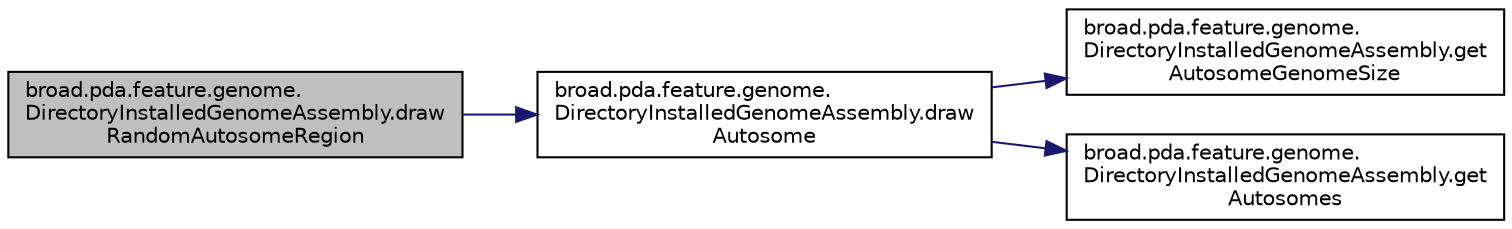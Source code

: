 digraph "broad.pda.feature.genome.DirectoryInstalledGenomeAssembly.drawRandomAutosomeRegion"
{
  edge [fontname="Helvetica",fontsize="10",labelfontname="Helvetica",labelfontsize="10"];
  node [fontname="Helvetica",fontsize="10",shape=record];
  rankdir="LR";
  Node1 [label="broad.pda.feature.genome.\lDirectoryInstalledGenomeAssembly.draw\lRandomAutosomeRegion",height=0.2,width=0.4,color="black", fillcolor="grey75", style="filled" fontcolor="black"];
  Node1 -> Node2 [color="midnightblue",fontsize="10",style="solid"];
  Node2 [label="broad.pda.feature.genome.\lDirectoryInstalledGenomeAssembly.draw\lAutosome",height=0.2,width=0.4,color="black", fillcolor="white", style="filled",URL="$classbroad_1_1pda_1_1feature_1_1genome_1_1_directory_installed_genome_assembly.html#ab69f195e8dfa718d21863147428bfbdd"];
  Node2 -> Node3 [color="midnightblue",fontsize="10",style="solid"];
  Node3 [label="broad.pda.feature.genome.\lDirectoryInstalledGenomeAssembly.get\lAutosomeGenomeSize",height=0.2,width=0.4,color="black", fillcolor="white", style="filled",URL="$classbroad_1_1pda_1_1feature_1_1genome_1_1_directory_installed_genome_assembly.html#aef7d0ff9b0a4ecb57110d3a356f517b9"];
  Node2 -> Node4 [color="midnightblue",fontsize="10",style="solid"];
  Node4 [label="broad.pda.feature.genome.\lDirectoryInstalledGenomeAssembly.get\lAutosomes",height=0.2,width=0.4,color="black", fillcolor="white", style="filled",URL="$classbroad_1_1pda_1_1feature_1_1genome_1_1_directory_installed_genome_assembly.html#af979446fb4d640dfbf1e24750523a3bb"];
}
